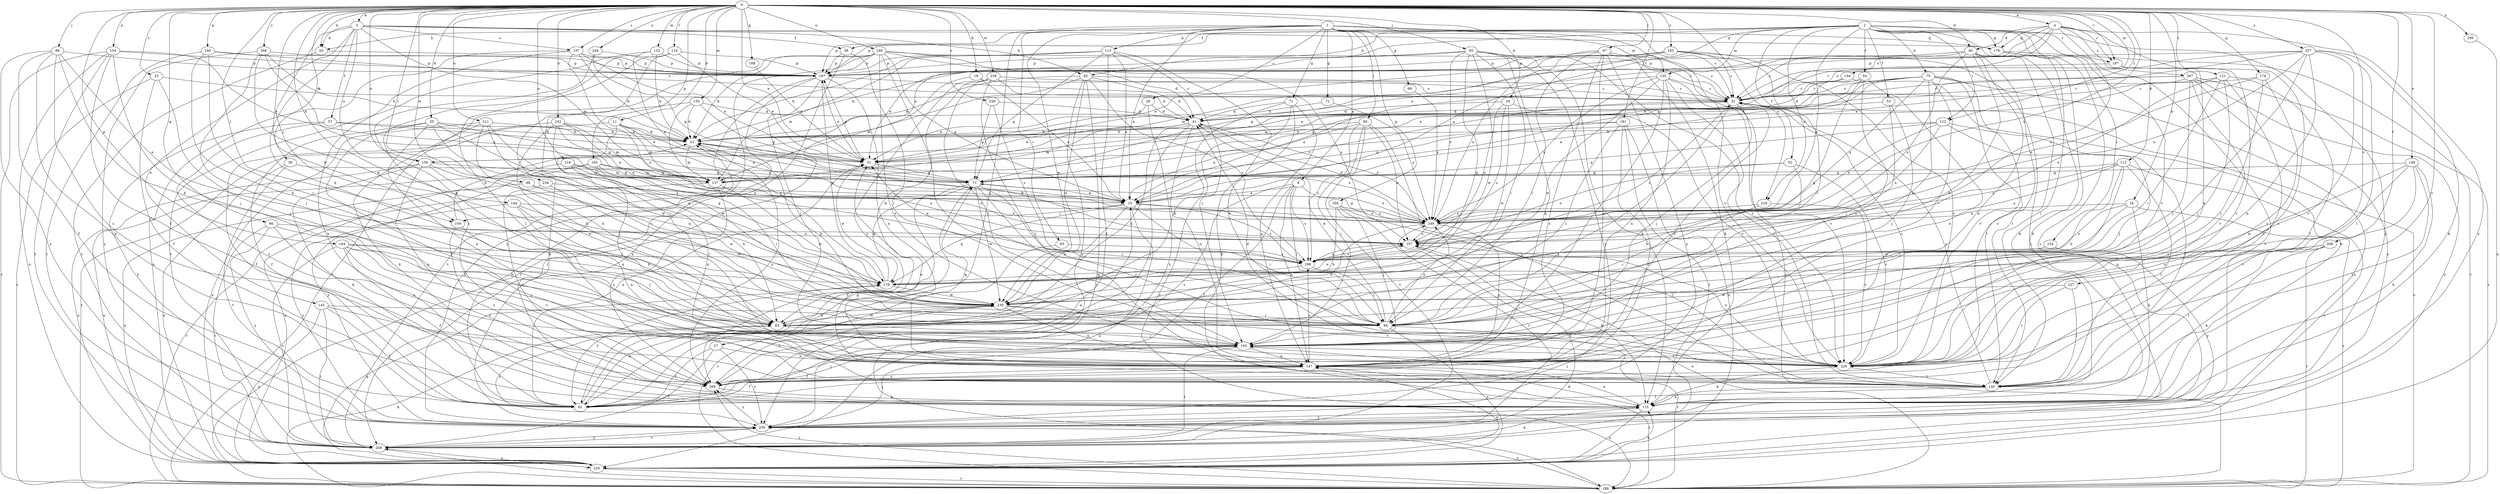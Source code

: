 strict digraph  {
0;
1;
2;
3;
4;
8;
10;
11;
16;
18;
20;
21;
25;
26;
27;
31;
34;
35;
36;
40;
41;
51;
52;
53;
54;
56;
57;
62;
66;
69;
71;
72;
73;
75;
82;
83;
88;
90;
93;
94;
95;
97;
98;
104;
105;
112;
113;
115;
119;
121;
122;
124;
126;
130;
132;
134;
135;
137;
140;
144;
145;
147;
149;
154;
156;
157;
160;
164;
165;
166;
167;
169;
174;
176;
178;
181;
183;
187;
188;
197;
198;
208;
209;
211;
216;
218;
220;
226;
227;
229;
234;
238;
239;
242;
248;
249;
257;
259;
260;
266;
267;
269;
0 -> 3  [label=a];
0 -> 4  [label=a];
0 -> 11  [label=b];
0 -> 16  [label=b];
0 -> 18  [label=b];
0 -> 20  [label=b];
0 -> 25  [label=c];
0 -> 34  [label=d];
0 -> 35  [label=d];
0 -> 36  [label=d];
0 -> 40  [label=d];
0 -> 51  [label=e];
0 -> 66  [label=g];
0 -> 88  [label=i];
0 -> 95  [label=j];
0 -> 97  [label=j];
0 -> 98  [label=j];
0 -> 104  [label=j];
0 -> 112  [label=k];
0 -> 119  [label=l];
0 -> 121  [label=l];
0 -> 122  [label=l];
0 -> 130  [label=m];
0 -> 132  [label=m];
0 -> 134  [label=m];
0 -> 140  [label=n];
0 -> 144  [label=n];
0 -> 149  [label=o];
0 -> 154  [label=o];
0 -> 156  [label=o];
0 -> 160  [label=p];
0 -> 164  [label=p];
0 -> 165  [label=p];
0 -> 169  [label=q];
0 -> 174  [label=q];
0 -> 181  [label=r];
0 -> 183  [label=r];
0 -> 187  [label=r];
0 -> 197  [label=s];
0 -> 208  [label=t];
0 -> 211  [label=u];
0 -> 216  [label=u];
0 -> 218  [label=u];
0 -> 226  [label=v];
0 -> 227  [label=v];
0 -> 229  [label=v];
0 -> 234  [label=w];
0 -> 238  [label=w];
0 -> 239  [label=w];
0 -> 242  [label=x];
0 -> 248  [label=x];
0 -> 249  [label=x];
0 -> 257  [label=y];
0 -> 260  [label=z];
0 -> 266  [label=z];
1 -> 8  [label=a];
1 -> 10  [label=a];
1 -> 26  [label=c];
1 -> 27  [label=c];
1 -> 31  [label=c];
1 -> 69  [label=g];
1 -> 71  [label=g];
1 -> 72  [label=g];
1 -> 90  [label=i];
1 -> 93  [label=i];
1 -> 113  [label=k];
1 -> 135  [label=m];
1 -> 166  [label=p];
1 -> 167  [label=p];
1 -> 176  [label=q];
1 -> 229  [label=v];
1 -> 239  [label=w];
2 -> 10  [label=a];
2 -> 20  [label=b];
2 -> 52  [label=f];
2 -> 53  [label=f];
2 -> 54  [label=f];
2 -> 56  [label=f];
2 -> 75  [label=h];
2 -> 82  [label=h];
2 -> 122  [label=l];
2 -> 124  [label=l];
2 -> 126  [label=l];
2 -> 135  [label=m];
2 -> 156  [label=o];
2 -> 167  [label=p];
2 -> 176  [label=q];
2 -> 187  [label=r];
2 -> 209  [label=t];
2 -> 218  [label=u];
2 -> 229  [label=v];
2 -> 249  [label=x];
2 -> 259  [label=y];
3 -> 20  [label=b];
3 -> 56  [label=f];
3 -> 57  [label=f];
3 -> 82  [label=h];
3 -> 83  [label=h];
3 -> 104  [label=j];
3 -> 137  [label=m];
3 -> 145  [label=n];
3 -> 156  [label=o];
3 -> 176  [label=q];
3 -> 197  [label=s];
4 -> 31  [label=c];
4 -> 40  [label=d];
4 -> 73  [label=g];
4 -> 147  [label=n];
4 -> 156  [label=o];
4 -> 157  [label=o];
4 -> 176  [label=q];
4 -> 187  [label=r];
4 -> 259  [label=y];
4 -> 267  [label=z];
8 -> 10  [label=a];
8 -> 62  [label=f];
8 -> 94  [label=i];
8 -> 147  [label=n];
8 -> 198  [label=s];
8 -> 249  [label=x];
8 -> 269  [label=z];
10 -> 31  [label=c];
10 -> 94  [label=i];
10 -> 104  [label=j];
10 -> 178  [label=q];
10 -> 198  [label=s];
10 -> 220  [label=u];
10 -> 239  [label=w];
10 -> 249  [label=x];
11 -> 10  [label=a];
11 -> 21  [label=b];
11 -> 105  [label=j];
11 -> 137  [label=m];
11 -> 188  [label=r];
11 -> 249  [label=x];
16 -> 115  [label=k];
16 -> 188  [label=r];
16 -> 198  [label=s];
16 -> 239  [label=w];
16 -> 249  [label=x];
18 -> 10  [label=a];
18 -> 31  [label=c];
18 -> 209  [label=t];
20 -> 167  [label=p];
20 -> 209  [label=t];
21 -> 51  [label=e];
21 -> 137  [label=m];
21 -> 249  [label=x];
21 -> 269  [label=z];
25 -> 31  [label=c];
25 -> 62  [label=f];
25 -> 105  [label=j];
25 -> 188  [label=r];
26 -> 41  [label=d];
26 -> 51  [label=e];
26 -> 259  [label=y];
27 -> 62  [label=f];
27 -> 147  [label=n];
27 -> 209  [label=t];
27 -> 259  [label=y];
31 -> 41  [label=d];
31 -> 94  [label=i];
31 -> 105  [label=j];
34 -> 41  [label=d];
34 -> 157  [label=o];
34 -> 198  [label=s];
34 -> 229  [label=v];
34 -> 239  [label=w];
35 -> 21  [label=b];
35 -> 62  [label=f];
35 -> 73  [label=g];
35 -> 126  [label=l];
35 -> 147  [label=n];
35 -> 178  [label=q];
35 -> 239  [label=w];
36 -> 73  [label=g];
36 -> 209  [label=t];
36 -> 220  [label=u];
40 -> 31  [label=c];
40 -> 83  [label=h];
40 -> 115  [label=k];
40 -> 126  [label=l];
40 -> 137  [label=m];
40 -> 147  [label=n];
40 -> 157  [label=o];
40 -> 167  [label=p];
40 -> 269  [label=z];
41 -> 21  [label=b];
41 -> 51  [label=e];
41 -> 83  [label=h];
41 -> 137  [label=m];
41 -> 147  [label=n];
41 -> 249  [label=x];
41 -> 269  [label=z];
51 -> 73  [label=g];
51 -> 167  [label=p];
52 -> 73  [label=g];
52 -> 83  [label=h];
52 -> 157  [label=o];
52 -> 229  [label=v];
53 -> 41  [label=d];
53 -> 94  [label=i];
53 -> 105  [label=j];
54 -> 31  [label=c];
54 -> 51  [label=e];
54 -> 105  [label=j];
54 -> 147  [label=n];
54 -> 178  [label=q];
56 -> 105  [label=j];
56 -> 167  [label=p];
56 -> 188  [label=r];
57 -> 21  [label=b];
57 -> 51  [label=e];
57 -> 259  [label=y];
57 -> 269  [label=z];
62 -> 10  [label=a];
62 -> 21  [label=b];
62 -> 51  [label=e];
62 -> 73  [label=g];
62 -> 239  [label=w];
66 -> 83  [label=h];
66 -> 147  [label=n];
66 -> 157  [label=o];
66 -> 209  [label=t];
66 -> 259  [label=y];
69 -> 249  [label=x];
71 -> 41  [label=d];
71 -> 83  [label=h];
71 -> 115  [label=k];
71 -> 147  [label=n];
71 -> 188  [label=r];
72 -> 41  [label=d];
72 -> 249  [label=x];
73 -> 10  [label=a];
73 -> 62  [label=f];
73 -> 94  [label=i];
73 -> 178  [label=q];
73 -> 229  [label=v];
73 -> 239  [label=w];
75 -> 10  [label=a];
75 -> 31  [label=c];
75 -> 73  [label=g];
75 -> 94  [label=i];
75 -> 126  [label=l];
75 -> 137  [label=m];
75 -> 220  [label=u];
75 -> 229  [label=v];
75 -> 239  [label=w];
75 -> 249  [label=x];
82 -> 21  [label=b];
82 -> 31  [label=c];
82 -> 41  [label=d];
82 -> 137  [label=m];
82 -> 188  [label=r];
82 -> 198  [label=s];
82 -> 239  [label=w];
82 -> 259  [label=y];
83 -> 105  [label=j];
83 -> 239  [label=w];
83 -> 259  [label=y];
88 -> 10  [label=a];
88 -> 220  [label=u];
88 -> 239  [label=w];
90 -> 10  [label=a];
90 -> 21  [label=b];
90 -> 105  [label=j];
90 -> 126  [label=l];
90 -> 157  [label=o];
90 -> 198  [label=s];
90 -> 209  [label=t];
93 -> 188  [label=r];
93 -> 198  [label=s];
94 -> 21  [label=b];
94 -> 41  [label=d];
94 -> 188  [label=r];
94 -> 220  [label=u];
94 -> 249  [label=x];
95 -> 51  [label=e];
95 -> 94  [label=i];
95 -> 115  [label=k];
95 -> 147  [label=n];
95 -> 167  [label=p];
95 -> 178  [label=q];
95 -> 229  [label=v];
95 -> 239  [label=w];
95 -> 249  [label=x];
95 -> 259  [label=y];
97 -> 31  [label=c];
97 -> 94  [label=i];
97 -> 115  [label=k];
97 -> 147  [label=n];
97 -> 167  [label=p];
97 -> 188  [label=r];
97 -> 249  [label=x];
97 -> 259  [label=y];
97 -> 269  [label=z];
98 -> 62  [label=f];
98 -> 83  [label=h];
98 -> 115  [label=k];
98 -> 157  [label=o];
98 -> 167  [label=p];
98 -> 259  [label=y];
98 -> 269  [label=z];
104 -> 21  [label=b];
104 -> 105  [label=j];
104 -> 269  [label=z];
105 -> 62  [label=f];
105 -> 147  [label=n];
105 -> 209  [label=t];
105 -> 229  [label=v];
112 -> 73  [label=g];
112 -> 83  [label=h];
112 -> 105  [label=j];
112 -> 126  [label=l];
112 -> 157  [label=o];
112 -> 220  [label=u];
112 -> 249  [label=x];
113 -> 10  [label=a];
113 -> 21  [label=b];
113 -> 62  [label=f];
113 -> 73  [label=g];
113 -> 105  [label=j];
113 -> 137  [label=m];
113 -> 167  [label=p];
113 -> 229  [label=v];
115 -> 147  [label=n];
115 -> 220  [label=u];
115 -> 259  [label=y];
119 -> 51  [label=e];
119 -> 126  [label=l];
119 -> 167  [label=p];
119 -> 229  [label=v];
119 -> 269  [label=z];
121 -> 31  [label=c];
121 -> 94  [label=i];
121 -> 105  [label=j];
121 -> 126  [label=l];
121 -> 157  [label=o];
121 -> 269  [label=z];
122 -> 10  [label=a];
122 -> 21  [label=b];
122 -> 105  [label=j];
122 -> 126  [label=l];
122 -> 157  [label=o];
122 -> 249  [label=x];
124 -> 198  [label=s];
124 -> 259  [label=y];
126 -> 31  [label=c];
126 -> 51  [label=e];
126 -> 62  [label=f];
126 -> 105  [label=j];
126 -> 115  [label=k];
130 -> 21  [label=b];
130 -> 41  [label=d];
130 -> 73  [label=g];
130 -> 115  [label=k];
130 -> 178  [label=q];
132 -> 10  [label=a];
132 -> 21  [label=b];
132 -> 167  [label=p];
132 -> 209  [label=t];
134 -> 31  [label=c];
134 -> 41  [label=d];
134 -> 115  [label=k];
135 -> 10  [label=a];
135 -> 31  [label=c];
135 -> 105  [label=j];
135 -> 126  [label=l];
135 -> 147  [label=n];
135 -> 229  [label=v];
135 -> 239  [label=w];
135 -> 249  [label=x];
137 -> 188  [label=r];
137 -> 239  [label=w];
137 -> 269  [label=z];
140 -> 10  [label=a];
140 -> 21  [label=b];
140 -> 31  [label=c];
140 -> 41  [label=d];
140 -> 94  [label=i];
140 -> 157  [label=o];
140 -> 167  [label=p];
140 -> 188  [label=r];
140 -> 229  [label=v];
140 -> 259  [label=y];
144 -> 83  [label=h];
144 -> 147  [label=n];
144 -> 239  [label=w];
144 -> 249  [label=x];
144 -> 259  [label=y];
145 -> 62  [label=f];
145 -> 94  [label=i];
145 -> 209  [label=t];
145 -> 220  [label=u];
145 -> 229  [label=v];
147 -> 31  [label=c];
147 -> 62  [label=f];
147 -> 73  [label=g];
147 -> 115  [label=k];
147 -> 188  [label=r];
147 -> 198  [label=s];
147 -> 269  [label=z];
149 -> 73  [label=g];
149 -> 115  [label=k];
149 -> 126  [label=l];
149 -> 147  [label=n];
149 -> 229  [label=v];
149 -> 239  [label=w];
154 -> 51  [label=e];
154 -> 105  [label=j];
154 -> 126  [label=l];
154 -> 167  [label=p];
154 -> 188  [label=r];
154 -> 209  [label=t];
154 -> 220  [label=u];
156 -> 115  [label=k];
156 -> 137  [label=m];
156 -> 147  [label=n];
156 -> 178  [label=q];
156 -> 220  [label=u];
156 -> 239  [label=w];
157 -> 21  [label=b];
157 -> 115  [label=k];
157 -> 198  [label=s];
160 -> 31  [label=c];
160 -> 83  [label=h];
160 -> 94  [label=i];
160 -> 167  [label=p];
160 -> 209  [label=t];
164 -> 62  [label=f];
164 -> 105  [label=j];
164 -> 178  [label=q];
164 -> 198  [label=s];
164 -> 209  [label=t];
164 -> 229  [label=v];
164 -> 269  [label=z];
165 -> 73  [label=g];
165 -> 94  [label=i];
165 -> 137  [label=m];
165 -> 147  [label=n];
165 -> 157  [label=o];
165 -> 220  [label=u];
165 -> 259  [label=y];
166 -> 83  [label=h];
166 -> 105  [label=j];
166 -> 126  [label=l];
166 -> 209  [label=t];
166 -> 249  [label=x];
167 -> 31  [label=c];
167 -> 51  [label=e];
167 -> 105  [label=j];
167 -> 147  [label=n];
167 -> 209  [label=t];
167 -> 259  [label=y];
169 -> 51  [label=e];
174 -> 31  [label=c];
174 -> 105  [label=j];
174 -> 229  [label=v];
174 -> 249  [label=x];
176 -> 115  [label=k];
176 -> 188  [label=r];
176 -> 259  [label=y];
178 -> 51  [label=e];
178 -> 62  [label=f];
178 -> 157  [label=o];
178 -> 167  [label=p];
178 -> 239  [label=w];
181 -> 21  [label=b];
181 -> 62  [label=f];
181 -> 73  [label=g];
181 -> 94  [label=i];
181 -> 209  [label=t];
181 -> 220  [label=u];
183 -> 21  [label=b];
183 -> 31  [label=c];
183 -> 51  [label=e];
183 -> 73  [label=g];
183 -> 94  [label=i];
183 -> 167  [label=p];
183 -> 229  [label=v];
183 -> 259  [label=y];
187 -> 31  [label=c];
187 -> 229  [label=v];
187 -> 269  [label=z];
188 -> 31  [label=c];
188 -> 83  [label=h];
188 -> 157  [label=o];
188 -> 209  [label=t];
188 -> 259  [label=y];
188 -> 269  [label=z];
197 -> 21  [label=b];
197 -> 51  [label=e];
197 -> 115  [label=k];
197 -> 167  [label=p];
197 -> 198  [label=s];
197 -> 220  [label=u];
198 -> 31  [label=c];
198 -> 51  [label=e];
198 -> 94  [label=i];
198 -> 157  [label=o];
198 -> 178  [label=q];
208 -> 115  [label=k];
208 -> 126  [label=l];
208 -> 178  [label=q];
208 -> 188  [label=r];
208 -> 198  [label=s];
209 -> 115  [label=k];
209 -> 220  [label=u];
209 -> 249  [label=x];
209 -> 259  [label=y];
211 -> 21  [label=b];
211 -> 83  [label=h];
211 -> 94  [label=i];
211 -> 115  [label=k];
211 -> 178  [label=q];
211 -> 220  [label=u];
216 -> 73  [label=g];
216 -> 83  [label=h];
216 -> 137  [label=m];
216 -> 157  [label=o];
216 -> 220  [label=u];
218 -> 94  [label=i];
218 -> 229  [label=v];
218 -> 249  [label=x];
220 -> 115  [label=k];
220 -> 147  [label=n];
220 -> 178  [label=q];
220 -> 188  [label=r];
226 -> 41  [label=d];
226 -> 73  [label=g];
226 -> 198  [label=s];
227 -> 126  [label=l];
227 -> 229  [label=v];
227 -> 239  [label=w];
229 -> 31  [label=c];
229 -> 41  [label=d];
229 -> 115  [label=k];
229 -> 126  [label=l];
229 -> 157  [label=o];
234 -> 10  [label=a];
234 -> 94  [label=i];
234 -> 269  [label=z];
238 -> 31  [label=c];
238 -> 41  [label=d];
238 -> 83  [label=h];
238 -> 105  [label=j];
238 -> 126  [label=l];
238 -> 269  [label=z];
239 -> 83  [label=h];
239 -> 94  [label=i];
239 -> 147  [label=n];
239 -> 229  [label=v];
239 -> 269  [label=z];
242 -> 10  [label=a];
242 -> 21  [label=b];
242 -> 62  [label=f];
242 -> 83  [label=h];
242 -> 137  [label=m];
242 -> 239  [label=w];
242 -> 249  [label=x];
248 -> 73  [label=g];
248 -> 83  [label=h];
248 -> 167  [label=p];
249 -> 41  [label=d];
249 -> 73  [label=g];
249 -> 83  [label=h];
249 -> 147  [label=n];
249 -> 157  [label=o];
257 -> 31  [label=c];
257 -> 51  [label=e];
257 -> 94  [label=i];
257 -> 115  [label=k];
257 -> 126  [label=l];
257 -> 147  [label=n];
257 -> 167  [label=p];
257 -> 229  [label=v];
257 -> 249  [label=x];
259 -> 105  [label=j];
259 -> 209  [label=t];
259 -> 269  [label=z];
260 -> 220  [label=u];
266 -> 21  [label=b];
266 -> 105  [label=j];
266 -> 167  [label=p];
266 -> 178  [label=q];
266 -> 249  [label=x];
266 -> 259  [label=y];
267 -> 21  [label=b];
267 -> 31  [label=c];
267 -> 51  [label=e];
267 -> 105  [label=j];
267 -> 188  [label=r];
267 -> 220  [label=u];
267 -> 229  [label=v];
267 -> 259  [label=y];
269 -> 105  [label=j];
269 -> 115  [label=k];
}
